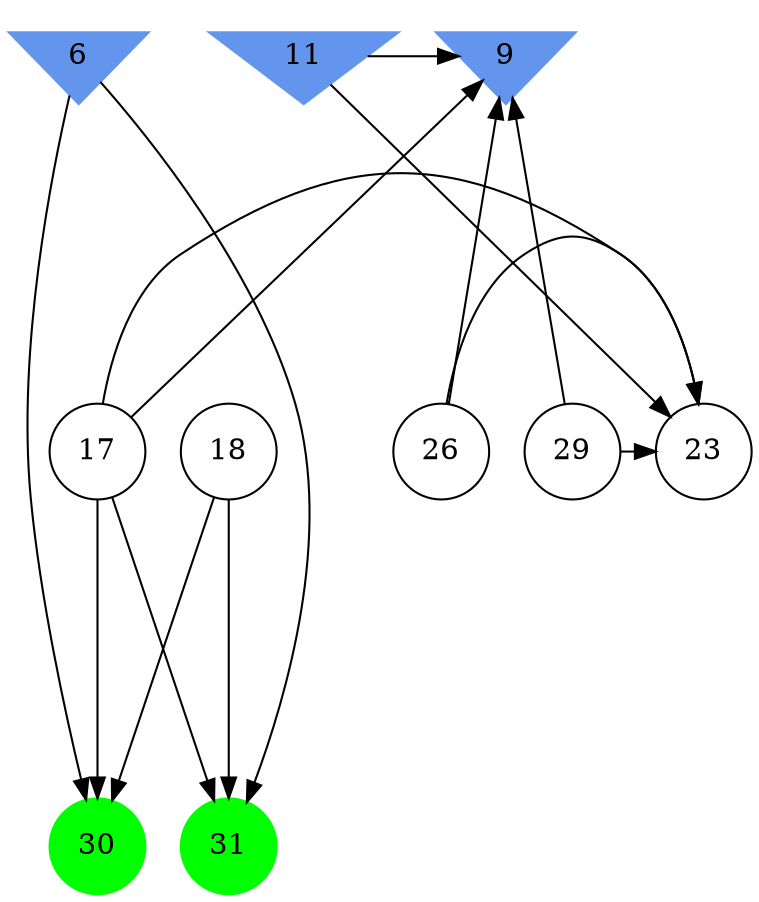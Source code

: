 digraph brain {
	ranksep=2.0;
	6 [shape=invtriangle,style=filled,color=cornflowerblue];
	9 [shape=invtriangle,style=filled,color=cornflowerblue];
	11 [shape=invtriangle,style=filled,color=cornflowerblue];
	17 [shape=circle,color=black];
	18 [shape=circle,color=black];
	23 [shape=circle,color=black];
	26 [shape=circle,color=black];
	29 [shape=circle,color=black];
	30 [shape=circle,style=filled,color=green];
	31 [shape=circle,style=filled,color=green];
	26	->	9;
	26	->	23;
	11	->	9;
	11	->	23;
	29	->	9;
	29	->	23;
	17	->	9;
	17	->	23;
	6	->	31;
	6	->	30;
	18	->	31;
	18	->	30;
	17	->	31;
	17	->	30;
	{ rank=same; 6; 9; 11; }
	{ rank=same; 17; 18; 23; 26; 29; }
	{ rank=same; 30; 31; }
}
